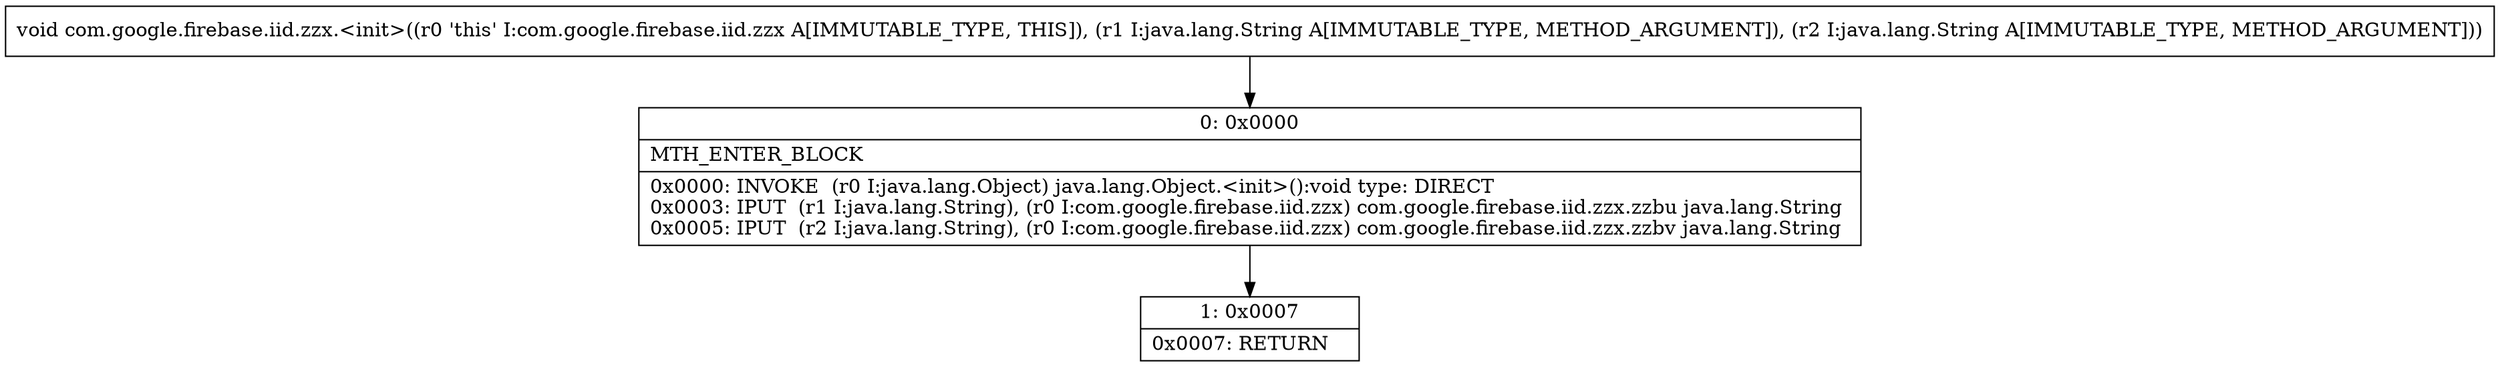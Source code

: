 digraph "CFG forcom.google.firebase.iid.zzx.\<init\>(Ljava\/lang\/String;Ljava\/lang\/String;)V" {
Node_0 [shape=record,label="{0\:\ 0x0000|MTH_ENTER_BLOCK\l|0x0000: INVOKE  (r0 I:java.lang.Object) java.lang.Object.\<init\>():void type: DIRECT \l0x0003: IPUT  (r1 I:java.lang.String), (r0 I:com.google.firebase.iid.zzx) com.google.firebase.iid.zzx.zzbu java.lang.String \l0x0005: IPUT  (r2 I:java.lang.String), (r0 I:com.google.firebase.iid.zzx) com.google.firebase.iid.zzx.zzbv java.lang.String \l}"];
Node_1 [shape=record,label="{1\:\ 0x0007|0x0007: RETURN   \l}"];
MethodNode[shape=record,label="{void com.google.firebase.iid.zzx.\<init\>((r0 'this' I:com.google.firebase.iid.zzx A[IMMUTABLE_TYPE, THIS]), (r1 I:java.lang.String A[IMMUTABLE_TYPE, METHOD_ARGUMENT]), (r2 I:java.lang.String A[IMMUTABLE_TYPE, METHOD_ARGUMENT])) }"];
MethodNode -> Node_0;
Node_0 -> Node_1;
}

